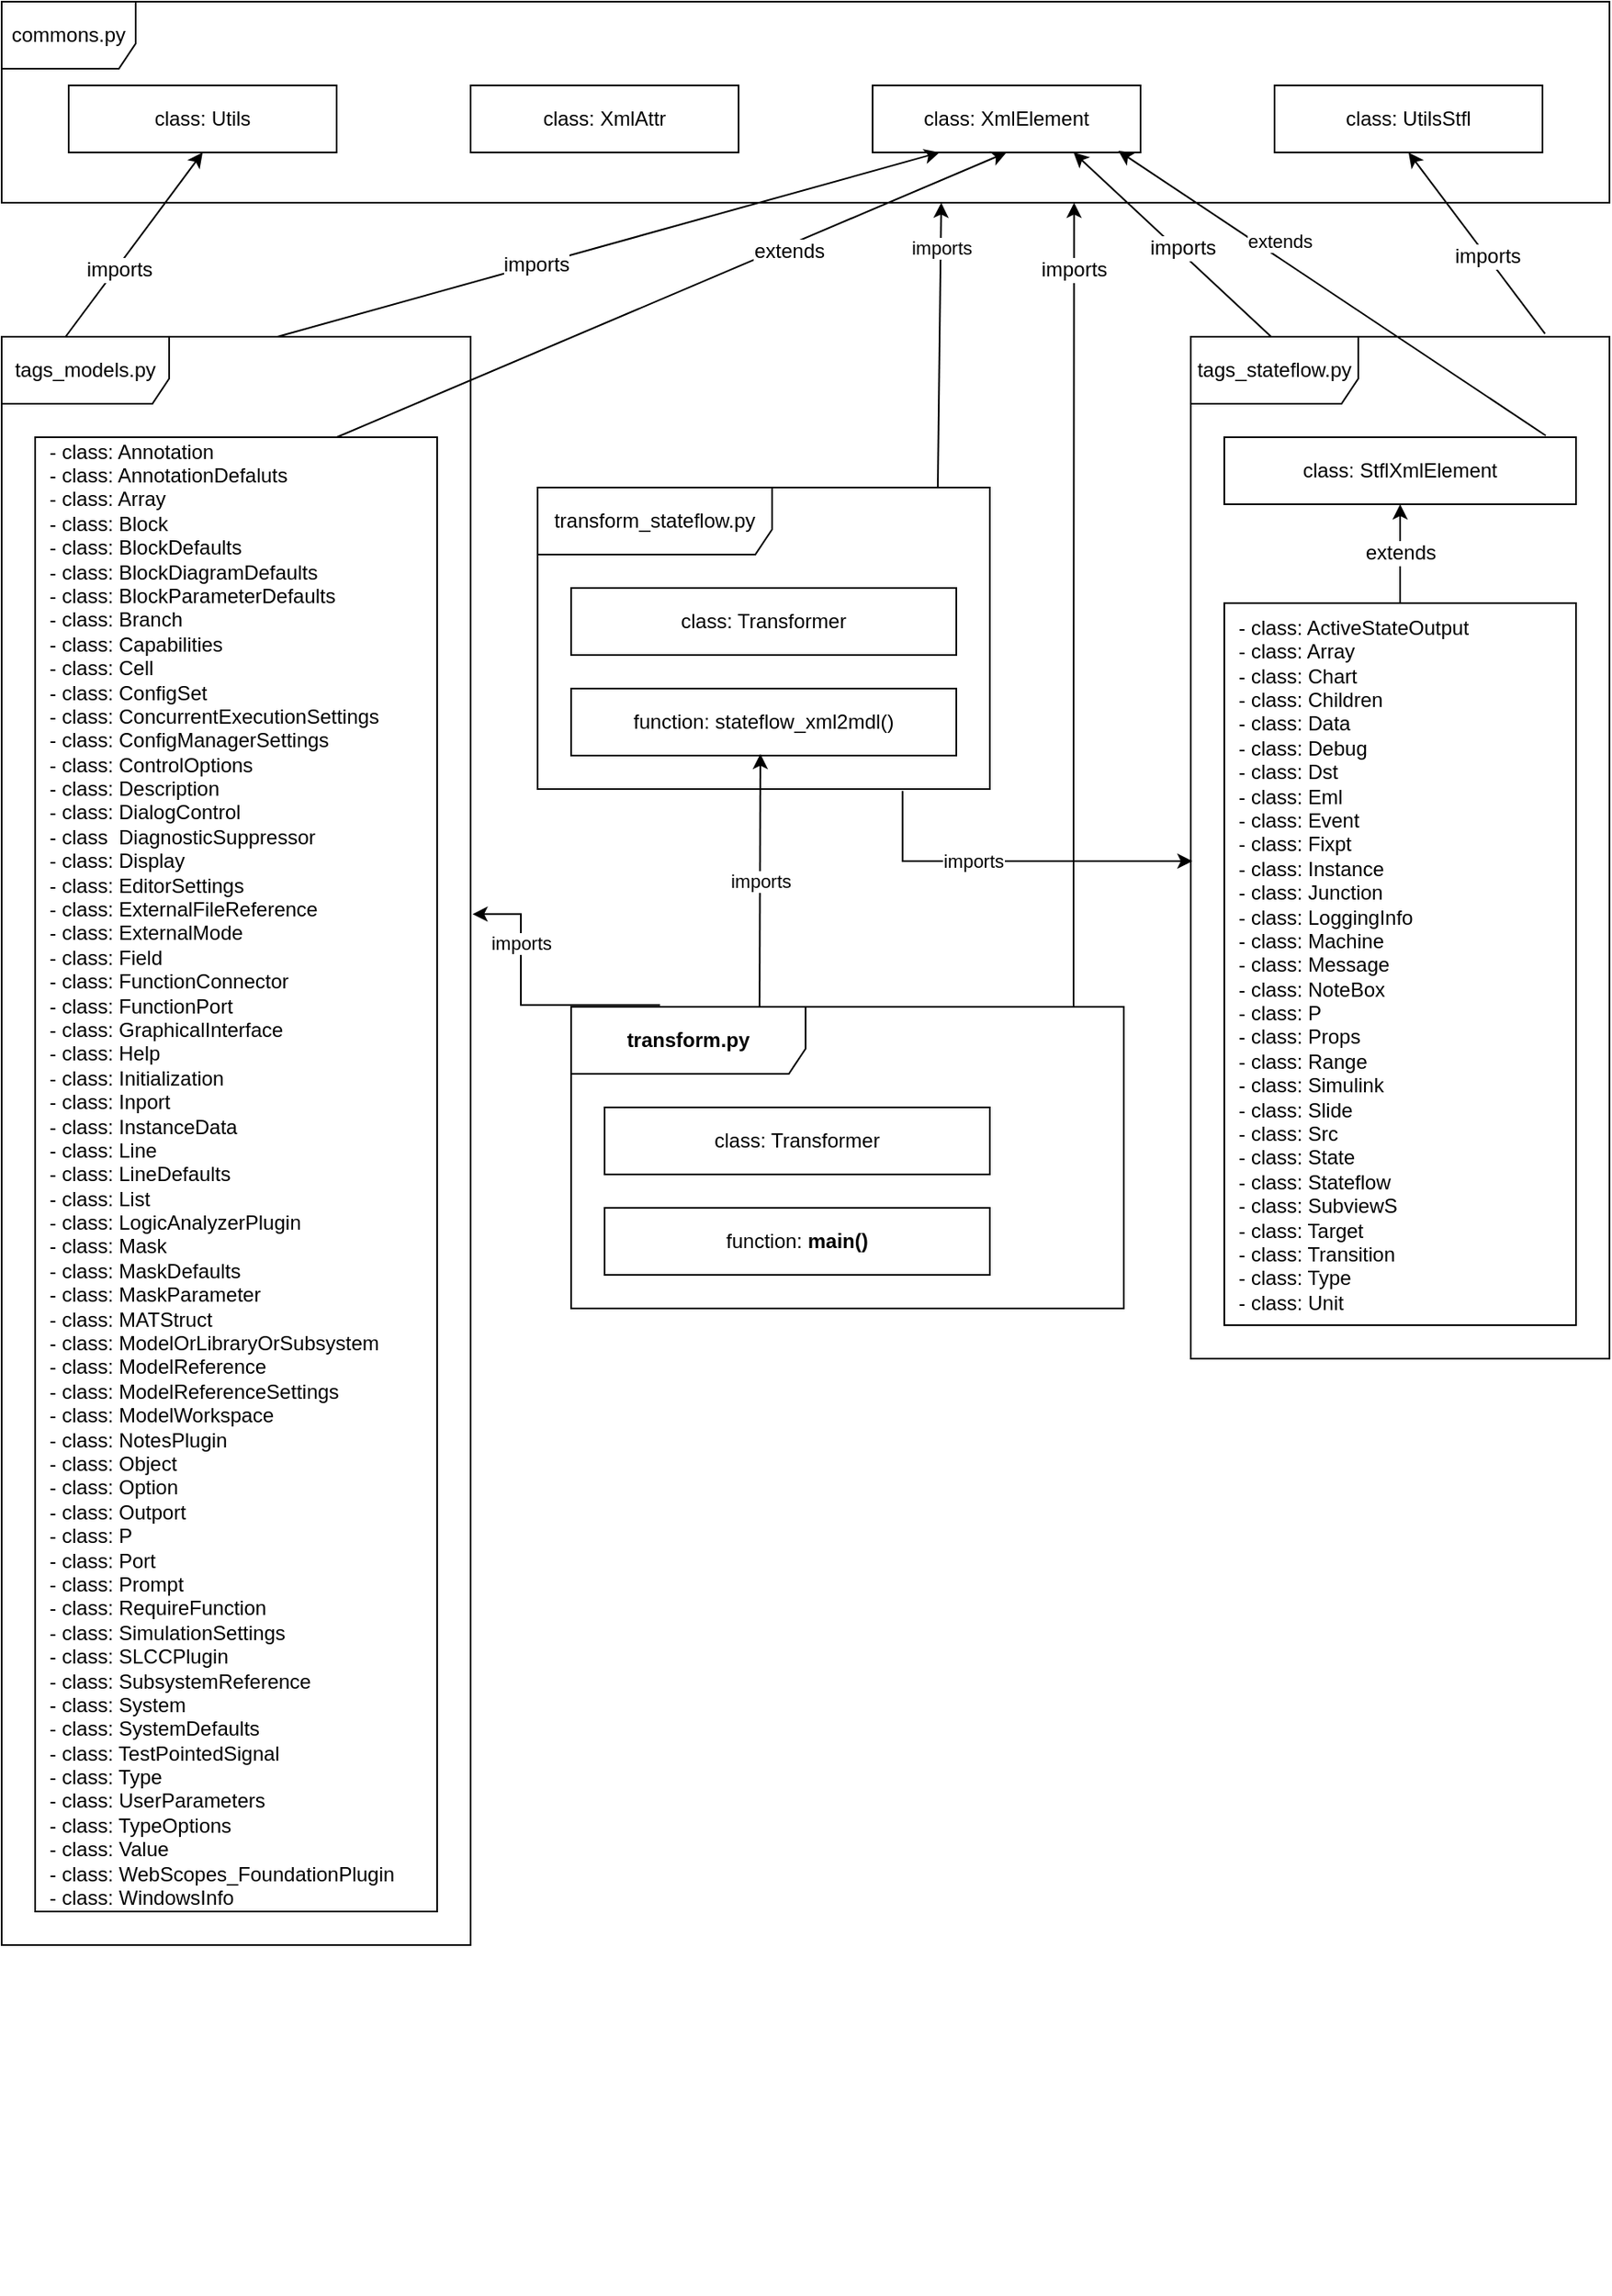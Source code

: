 <mxfile version="12.3.2" type="device" pages="1"><diagram id="0yY0aVTAJA76OrFfC1un" name="Page-1"><mxGraphModel dx="2196" dy="3203" grid="1" gridSize="10" guides="1" tooltips="1" connect="1" arrows="1" fold="1" page="1" pageScale="1" pageWidth="850" pageHeight="1100" math="0" shadow="0"><root><mxCell id="0"/><mxCell id="1" parent="0"/><mxCell id="HtfZ1Bi6Bz2Tyq0fk2Hr-20" style="edgeStyle=none;rounded=0;orthogonalLoop=1;jettySize=auto;html=1;exitX=0.25;exitY=0;exitDx=0;exitDy=0;" parent="1" edge="1"><mxGeometry relative="1" as="geometry"><mxPoint x="330" y="-800" as="sourcePoint"/><mxPoint x="330" y="-800" as="targetPoint"/></mxGeometry></mxCell><mxCell id="HtfZ1Bi6Bz2Tyq0fk2Hr-48" value="commons.py" style="shape=umlFrame;whiteSpace=wrap;html=1;width=80;height=40;" parent="1" vertex="1"><mxGeometry x="-160" y="-2160" width="960" height="120" as="geometry"/></mxCell><mxCell id="HtfZ1Bi6Bz2Tyq0fk2Hr-49" value="class: Utils" style="rounded=0;whiteSpace=wrap;html=1;" parent="1" vertex="1"><mxGeometry x="-120" y="-2110" width="160" height="40" as="geometry"/></mxCell><mxCell id="HtfZ1Bi6Bz2Tyq0fk2Hr-50" value="class: XmlAttr" style="rounded=0;whiteSpace=wrap;html=1;" parent="1" vertex="1"><mxGeometry x="120" y="-2110" width="160" height="40" as="geometry"/></mxCell><mxCell id="HtfZ1Bi6Bz2Tyq0fk2Hr-51" value="class: XmlElement" style="rounded=0;whiteSpace=wrap;html=1;" parent="1" vertex="1"><mxGeometry x="360" y="-2110" width="160" height="40" as="geometry"/></mxCell><mxCell id="HtfZ1Bi6Bz2Tyq0fk2Hr-52" value="class: UtilsStfl" style="rounded=0;whiteSpace=wrap;html=1;" parent="1" vertex="1"><mxGeometry x="600" y="-2110" width="160" height="40" as="geometry"/></mxCell><mxCell id="HtfZ1Bi6Bz2Tyq0fk2Hr-58" style="edgeStyle=none;rounded=0;orthogonalLoop=1;jettySize=auto;html=1;entryX=0.5;entryY=1;entryDx=0;entryDy=0;exitX=0.121;exitY=0.006;exitDx=0;exitDy=0;exitPerimeter=0;" parent="1" source="HtfZ1Bi6Bz2Tyq0fk2Hr-53" target="HtfZ1Bi6Bz2Tyq0fk2Hr-49" edge="1"><mxGeometry relative="1" as="geometry"/></mxCell><mxCell id="HtfZ1Bi6Bz2Tyq0fk2Hr-61" value="imports" style="text;html=1;align=center;verticalAlign=middle;resizable=0;points=[];;labelBackgroundColor=#ffffff;" parent="HtfZ1Bi6Bz2Tyq0fk2Hr-58" vertex="1" connectable="0"><mxGeometry x="-0.186" y="-1" relative="1" as="geometry"><mxPoint as="offset"/></mxGeometry></mxCell><mxCell id="HtfZ1Bi6Bz2Tyq0fk2Hr-60" style="edgeStyle=none;rounded=0;orthogonalLoop=1;jettySize=auto;html=1;entryX=0.25;entryY=1;entryDx=0;entryDy=0;exitX=0.588;exitY=0;exitDx=0;exitDy=0;exitPerimeter=0;" parent="1" source="HtfZ1Bi6Bz2Tyq0fk2Hr-53" target="HtfZ1Bi6Bz2Tyq0fk2Hr-51" edge="1"><mxGeometry relative="1" as="geometry"/></mxCell><mxCell id="HtfZ1Bi6Bz2Tyq0fk2Hr-63" value="imports" style="text;html=1;align=center;verticalAlign=middle;resizable=0;points=[];;labelBackgroundColor=#ffffff;" parent="HtfZ1Bi6Bz2Tyq0fk2Hr-60" vertex="1" connectable="0"><mxGeometry x="-0.221" relative="1" as="geometry"><mxPoint as="offset"/></mxGeometry></mxCell><mxCell id="HtfZ1Bi6Bz2Tyq0fk2Hr-53" value="tags_models.py" style="shape=umlFrame;whiteSpace=wrap;html=1;width=100;height=40;" parent="1" vertex="1"><mxGeometry x="-160" y="-1960" width="280" height="960" as="geometry"/></mxCell><mxCell id="HtfZ1Bi6Bz2Tyq0fk2Hr-65" style="edgeStyle=none;rounded=0;orthogonalLoop=1;jettySize=auto;html=1;entryX=0.5;entryY=1;entryDx=0;entryDy=0;exitX=0.846;exitY=-0.003;exitDx=0;exitDy=0;exitPerimeter=0;" parent="1" source="HtfZ1Bi6Bz2Tyq0fk2Hr-64" target="HtfZ1Bi6Bz2Tyq0fk2Hr-52" edge="1"><mxGeometry relative="1" as="geometry"/></mxCell><mxCell id="HtfZ1Bi6Bz2Tyq0fk2Hr-68" value="imports" style="text;html=1;align=center;verticalAlign=middle;resizable=0;points=[];;labelBackgroundColor=#ffffff;" parent="HtfZ1Bi6Bz2Tyq0fk2Hr-65" vertex="1" connectable="0"><mxGeometry x="-0.137" relative="1" as="geometry"><mxPoint as="offset"/></mxGeometry></mxCell><mxCell id="HtfZ1Bi6Bz2Tyq0fk2Hr-66" style="edgeStyle=none;rounded=0;orthogonalLoop=1;jettySize=auto;html=1;entryX=0.75;entryY=1;entryDx=0;entryDy=0;exitX=0.192;exitY=0;exitDx=0;exitDy=0;exitPerimeter=0;" parent="1" source="HtfZ1Bi6Bz2Tyq0fk2Hr-64" target="HtfZ1Bi6Bz2Tyq0fk2Hr-51" edge="1"><mxGeometry relative="1" as="geometry"/></mxCell><mxCell id="HtfZ1Bi6Bz2Tyq0fk2Hr-69" value="imports" style="text;html=1;align=center;verticalAlign=middle;resizable=0;points=[];;labelBackgroundColor=#ffffff;" parent="HtfZ1Bi6Bz2Tyq0fk2Hr-66" vertex="1" connectable="0"><mxGeometry x="-0.07" y="-3" relative="1" as="geometry"><mxPoint as="offset"/></mxGeometry></mxCell><mxCell id="HtfZ1Bi6Bz2Tyq0fk2Hr-64" value="tags_stateflow.py" style="shape=umlFrame;whiteSpace=wrap;html=1;width=100;height=40;" parent="1" vertex="1"><mxGeometry x="550" y="-1960" width="250" height="610" as="geometry"/></mxCell><mxCell id="HtfZ1Bi6Bz2Tyq0fk2Hr-71" value="extends" style="rounded=0;orthogonalLoop=1;jettySize=auto;html=1;exitX=0.914;exitY=-0.025;exitDx=0;exitDy=0;entryX=0.917;entryY=0.975;entryDx=0;entryDy=0;entryPerimeter=0;exitPerimeter=0;" parent="1" source="HtfZ1Bi6Bz2Tyq0fk2Hr-70" target="HtfZ1Bi6Bz2Tyq0fk2Hr-51" edge="1"><mxGeometry x="0.275" y="-9" relative="1" as="geometry"><mxPoint x="520" y="-2070" as="targetPoint"/><mxPoint x="-1" as="offset"/></mxGeometry></mxCell><mxCell id="HtfZ1Bi6Bz2Tyq0fk2Hr-70" value="class: StflXmlElement" style="rounded=0;whiteSpace=wrap;html=1;" parent="1" vertex="1"><mxGeometry x="570" y="-1900" width="210" height="40" as="geometry"/></mxCell><mxCell id="HtfZ1Bi6Bz2Tyq0fk2Hr-75" style="edgeStyle=none;rounded=0;orthogonalLoop=1;jettySize=auto;html=1;entryX=0.5;entryY=1;entryDx=0;entryDy=0;exitX=0.75;exitY=0;exitDx=0;exitDy=0;" parent="1" source="HtfZ1Bi6Bz2Tyq0fk2Hr-73" target="HtfZ1Bi6Bz2Tyq0fk2Hr-51" edge="1"><mxGeometry relative="1" as="geometry"/></mxCell><mxCell id="HtfZ1Bi6Bz2Tyq0fk2Hr-76" value="extends" style="text;html=1;align=center;verticalAlign=middle;resizable=0;points=[];;labelBackgroundColor=#ffffff;" parent="HtfZ1Bi6Bz2Tyq0fk2Hr-75" vertex="1" connectable="0"><mxGeometry x="0.342" y="-3" relative="1" as="geometry"><mxPoint as="offset"/></mxGeometry></mxCell><mxCell id="HtfZ1Bi6Bz2Tyq0fk2Hr-73" value="&amp;nbsp; - class: Annotation&amp;nbsp; &lt;br&gt;&amp;nbsp; - class: AnnotationDefaluts&lt;br&gt;&amp;nbsp; - class: Array&lt;br&gt;&amp;nbsp; - class: Block&amp;nbsp;&lt;br&gt;&amp;nbsp; - class: BlockDefaults&amp;nbsp;&lt;br&gt;&amp;nbsp; - class: BlockDiagramDefaults&amp;nbsp;&lt;br&gt;&amp;nbsp; - class: BlockParameterDefaults&amp;nbsp;&lt;br&gt;&amp;nbsp; - class: Branch&amp;nbsp;&lt;br&gt;&amp;nbsp; - class: Capabilities&amp;nbsp;&lt;br&gt;&amp;nbsp; - class: Cell&amp;nbsp;&lt;br&gt;&amp;nbsp; - class: ConfigSet&amp;nbsp;&lt;br&gt;&amp;nbsp; - class: ConcurrentExecutionSettings&amp;nbsp;&lt;br&gt;&amp;nbsp; - class: ConfigManagerSettings&amp;nbsp;&lt;br&gt;&amp;nbsp; - class: ControlOptions&amp;nbsp;&lt;br&gt;&amp;nbsp; - class: Description&amp;nbsp;&lt;br&gt;&amp;nbsp; - class: DialogControl&amp;nbsp;&lt;br&gt;&amp;nbsp; - class&amp;nbsp; DiagnosticSuppressor&amp;nbsp;&lt;br&gt;&amp;nbsp; - class: Display&amp;nbsp;&lt;br&gt;&amp;nbsp; - class: EditorSettings&amp;nbsp;&lt;br&gt;&amp;nbsp; - class: ExternalFileReference&amp;nbsp;&lt;br&gt;&amp;nbsp; - class: ExternalMode&amp;nbsp;&lt;br&gt;&amp;nbsp; - class: Field&amp;nbsp;&lt;br&gt;&amp;nbsp; - class: FunctionConnector&amp;nbsp;&lt;br&gt;&amp;nbsp; - class: FunctionPort&amp;nbsp;&lt;br&gt;&amp;nbsp; - class: GraphicalInterface&amp;nbsp;&lt;br&gt;&amp;nbsp; - class: Help&amp;nbsp;&lt;br&gt;&amp;nbsp; - class: Initialization&amp;nbsp;&lt;br&gt;&amp;nbsp; - class: Inport&amp;nbsp;&lt;br&gt;&amp;nbsp; - class: InstanceData&amp;nbsp;&lt;br&gt;&amp;nbsp; - class: Line&amp;nbsp;&lt;br&gt;&amp;nbsp; - class: LineDefaults&amp;nbsp;&lt;br&gt;&amp;nbsp; - class: List&amp;nbsp;&lt;br&gt;&amp;nbsp; - class: LogicAnalyzerPlugin&amp;nbsp;&lt;br&gt;&amp;nbsp; - class: Mask&amp;nbsp;&lt;br&gt;&amp;nbsp; - class: MaskDefaults&amp;nbsp;&lt;br&gt;&amp;nbsp; - class: MaskParameter&amp;nbsp;&lt;br&gt;&amp;nbsp; - class: MATStruct&amp;nbsp;&lt;br&gt;&amp;nbsp; - class: ModelOrLibraryOrSubsystem&amp;nbsp;&lt;br&gt;&amp;nbsp; - class: ModelReference&amp;nbsp;&lt;br&gt;&amp;nbsp; - class: ModelReferenceSettings&amp;nbsp;&lt;br&gt;&amp;nbsp; - class: ModelWorkspace&amp;nbsp;&lt;br&gt;&amp;nbsp; - class: NotesPlugin&amp;nbsp;&lt;br&gt;&amp;nbsp; - class: Object&amp;nbsp;&lt;br&gt;&amp;nbsp; - class: Option&amp;nbsp;&lt;br&gt;&amp;nbsp; - class: Outport&amp;nbsp;&lt;br&gt;&amp;nbsp; - class: P&amp;nbsp;&lt;br&gt;&amp;nbsp; - class: Port&amp;nbsp;&lt;br&gt;&amp;nbsp; - class: Prompt&amp;nbsp;&lt;br&gt;&amp;nbsp; - class: RequireFunction&amp;nbsp;&lt;br&gt;&amp;nbsp; - class: SimulationSettings&amp;nbsp;&lt;br&gt;&amp;nbsp; - class: SLCCPlugin&amp;nbsp;&lt;br&gt;&amp;nbsp; - class: SubsystemReference&amp;nbsp;&lt;br&gt;&amp;nbsp; - class: System&amp;nbsp;&lt;br&gt;&amp;nbsp; - class: SystemDefaults&amp;nbsp;&lt;br&gt;&amp;nbsp; - class: TestPointedSignal&amp;nbsp;&lt;br&gt;&amp;nbsp; - class: Type&amp;nbsp;&lt;br&gt;&amp;nbsp; - class: UserParameters&amp;nbsp;&lt;br&gt;&amp;nbsp; - class: TypeOptions&amp;nbsp;&lt;br&gt;&amp;nbsp; - class: Value&amp;nbsp;&lt;br&gt;&amp;nbsp; - class: WebScopes_FoundationPlugin&amp;nbsp;&lt;br&gt;&amp;nbsp; - class: WindowsInfo&amp;nbsp;&amp;nbsp;" style="rounded=0;whiteSpace=wrap;html=1;align=left;" parent="1" vertex="1"><mxGeometry x="-140" y="-1900" width="240" height="880" as="geometry"/></mxCell><mxCell id="HtfZ1Bi6Bz2Tyq0fk2Hr-77" value="&amp;nbsp; - class: ActiveStateOutput&lt;br&gt;&amp;nbsp; - class: Array&amp;nbsp;&lt;br&gt;&amp;nbsp; - class: Chart&amp;nbsp;&lt;br&gt;&amp;nbsp; - class: Children&amp;nbsp;&lt;br&gt;&amp;nbsp; - class: Data&amp;nbsp;&lt;br&gt;&amp;nbsp; - class: Debug&amp;nbsp;&lt;br&gt;&amp;nbsp; - class: Dst&amp;nbsp;&lt;br&gt;&amp;nbsp; - class: Eml&amp;nbsp;&lt;br&gt;&amp;nbsp; - class: Event&amp;nbsp;&lt;br&gt;&amp;nbsp; - class: Fixpt&amp;nbsp;&lt;br&gt;&amp;nbsp; - class: Instance&amp;nbsp;&lt;br&gt;&amp;nbsp; - class: Junction&amp;nbsp;&lt;br&gt;&amp;nbsp; - class: LoggingInfo&amp;nbsp;&lt;br&gt;&amp;nbsp; - class: Machine&amp;nbsp;&lt;br&gt;&amp;nbsp; - class: Message&amp;nbsp;&lt;br&gt;&amp;nbsp; - class: NoteBox&amp;nbsp;&lt;br&gt;&amp;nbsp; - class: P&amp;nbsp;&lt;br&gt;&amp;nbsp; - class: Props&amp;nbsp;&amp;nbsp;&lt;br&gt;&amp;nbsp; - class: Range&amp;nbsp;&lt;br&gt;&amp;nbsp; - class: Simulink&amp;nbsp;&lt;br&gt;&amp;nbsp; - class: Slide&amp;nbsp;&lt;br&gt;&amp;nbsp; - class: Src&amp;nbsp;&lt;br&gt;&amp;nbsp; - class: State&amp;nbsp;&lt;br&gt;&amp;nbsp; - class: Stateflow&amp;nbsp;&lt;br&gt;&amp;nbsp; - class: SubviewS&amp;nbsp;&lt;br&gt;&amp;nbsp; - class: Target&amp;nbsp;&lt;br&gt;&amp;nbsp; - class: Transition&amp;nbsp;&lt;br&gt;&amp;nbsp; - class: Type&amp;nbsp;&lt;br&gt;&amp;nbsp; - class: Unit&amp;nbsp;" style="rounded=0;whiteSpace=wrap;html=1;align=left;" parent="1" vertex="1"><mxGeometry x="570" y="-1801" width="210" height="431" as="geometry"/></mxCell><mxCell id="HtfZ1Bi6Bz2Tyq0fk2Hr-78" value="" style="endArrow=classic;html=1;exitX=0.5;exitY=0;exitDx=0;exitDy=0;entryX=0.5;entryY=1;entryDx=0;entryDy=0;" parent="1" source="HtfZ1Bi6Bz2Tyq0fk2Hr-77" target="HtfZ1Bi6Bz2Tyq0fk2Hr-70" edge="1"><mxGeometry width="50" height="50" relative="1" as="geometry"><mxPoint x="680" y="-1810" as="sourcePoint"/><mxPoint x="730" y="-1860" as="targetPoint"/></mxGeometry></mxCell><mxCell id="HtfZ1Bi6Bz2Tyq0fk2Hr-79" value="extends" style="text;html=1;align=center;verticalAlign=middle;resizable=0;points=[];;labelBackgroundColor=#ffffff;" parent="HtfZ1Bi6Bz2Tyq0fk2Hr-78" vertex="1" connectable="0"><mxGeometry x="0.029" relative="1" as="geometry"><mxPoint as="offset"/></mxGeometry></mxCell><mxCell id="HtfZ1Bi6Bz2Tyq0fk2Hr-111" value="imports" style="rounded=0;orthogonalLoop=1;jettySize=auto;html=1;entryX=0.004;entryY=0.511;entryDx=0;entryDy=0;entryPerimeter=0;exitX=0.807;exitY=1.006;exitDx=0;exitDy=0;exitPerimeter=0;edgeStyle=orthogonalEdgeStyle;" parent="1" source="HtfZ1Bi6Bz2Tyq0fk2Hr-80" edge="1"><mxGeometry x="-0.219" relative="1" as="geometry"><mxPoint x="365" y="-1686" as="sourcePoint"/><mxPoint x="551" y="-1647" as="targetPoint"/><Array as="points"><mxPoint x="378" y="-1647"/></Array><mxPoint as="offset"/></mxGeometry></mxCell><mxCell id="HtfZ1Bi6Bz2Tyq0fk2Hr-122" value="imports" style="rounded=0;orthogonalLoop=1;jettySize=auto;html=1;exitX=0.885;exitY=0;exitDx=0;exitDy=0;exitPerimeter=0;" parent="1" source="HtfZ1Bi6Bz2Tyq0fk2Hr-80" edge="1"><mxGeometry x="0.683" relative="1" as="geometry"><mxPoint x="401" y="-1890" as="sourcePoint"/><mxPoint x="401" y="-2040" as="targetPoint"/><mxPoint as="offset"/></mxGeometry></mxCell><mxCell id="HtfZ1Bi6Bz2Tyq0fk2Hr-80" value="transform_stateflow.py" style="shape=umlFrame;whiteSpace=wrap;html=1;width=140;height=40;" parent="1" vertex="1"><mxGeometry x="160" y="-1870" width="270" height="180" as="geometry"/></mxCell><mxCell id="HtfZ1Bi6Bz2Tyq0fk2Hr-82" value="function: stateflow_xml2mdl()" style="rounded=0;whiteSpace=wrap;html=1;" parent="1" vertex="1"><mxGeometry x="180" y="-1750" width="230" height="40" as="geometry"/></mxCell><mxCell id="HtfZ1Bi6Bz2Tyq0fk2Hr-94" value="class: Transformer" style="rounded=0;whiteSpace=wrap;html=1;align=center;" parent="1" vertex="1"><mxGeometry x="180" y="-1810" width="230" height="40" as="geometry"/></mxCell><mxCell id="HtfZ1Bi6Bz2Tyq0fk2Hr-107" value="imports" style="rounded=0;orthogonalLoop=1;jettySize=auto;html=1;exitX=0.341;exitY=0;exitDx=0;exitDy=0;exitPerimeter=0;" parent="1" source="HtfZ1Bi6Bz2Tyq0fk2Hr-99" edge="1"><mxGeometry relative="1" as="geometry"><mxPoint x="293" y="-1711" as="targetPoint"/></mxGeometry></mxCell><mxCell id="HtfZ1Bi6Bz2Tyq0fk2Hr-112" value="imports" style="edgeStyle=orthogonalEdgeStyle;rounded=0;orthogonalLoop=1;jettySize=auto;html=1;entryX=1.004;entryY=0.359;entryDx=0;entryDy=0;entryPerimeter=0;exitX=0.161;exitY=-0.006;exitDx=0;exitDy=0;exitPerimeter=0;" parent="1" source="HtfZ1Bi6Bz2Tyq0fk2Hr-99" target="HtfZ1Bi6Bz2Tyq0fk2Hr-53" edge="1"><mxGeometry x="0.444" relative="1" as="geometry"><mxPoint as="offset"/></mxGeometry></mxCell><mxCell id="HtfZ1Bi6Bz2Tyq0fk2Hr-120" style="edgeStyle=orthogonalEdgeStyle;rounded=0;orthogonalLoop=1;jettySize=auto;html=1;entryX=0.667;entryY=1;entryDx=0;entryDy=0;entryPerimeter=0;" parent="1" source="HtfZ1Bi6Bz2Tyq0fk2Hr-99" target="HtfZ1Bi6Bz2Tyq0fk2Hr-48" edge="1"><mxGeometry relative="1" as="geometry"><Array as="points"><mxPoint x="480" y="-1690"/><mxPoint x="480" y="-1690"/></Array></mxGeometry></mxCell><mxCell id="HtfZ1Bi6Bz2Tyq0fk2Hr-121" value="imports" style="text;html=1;align=center;verticalAlign=middle;resizable=0;points=[];;labelBackgroundColor=#ffffff;" parent="HtfZ1Bi6Bz2Tyq0fk2Hr-120" vertex="1" connectable="0"><mxGeometry x="0.383" y="-1" relative="1" as="geometry"><mxPoint x="-1" y="-108" as="offset"/></mxGeometry></mxCell><mxCell id="HtfZ1Bi6Bz2Tyq0fk2Hr-99" value="&lt;b&gt;transform.py&lt;/b&gt;" style="shape=umlFrame;whiteSpace=wrap;html=1;width=140;height=40;" parent="1" vertex="1"><mxGeometry x="180" y="-1560" width="330" height="180" as="geometry"/></mxCell><mxCell id="HtfZ1Bi6Bz2Tyq0fk2Hr-100" value="function: &lt;b&gt;main()&lt;/b&gt;" style="rounded=0;whiteSpace=wrap;html=1;" parent="1" vertex="1"><mxGeometry x="200" y="-1440" width="230" height="40" as="geometry"/></mxCell><mxCell id="HtfZ1Bi6Bz2Tyq0fk2Hr-101" value="class: Transformer" style="rounded=0;whiteSpace=wrap;html=1;align=center;" parent="1" vertex="1"><mxGeometry x="200" y="-1500" width="230" height="40" as="geometry"/></mxCell></root></mxGraphModel></diagram></mxfile>